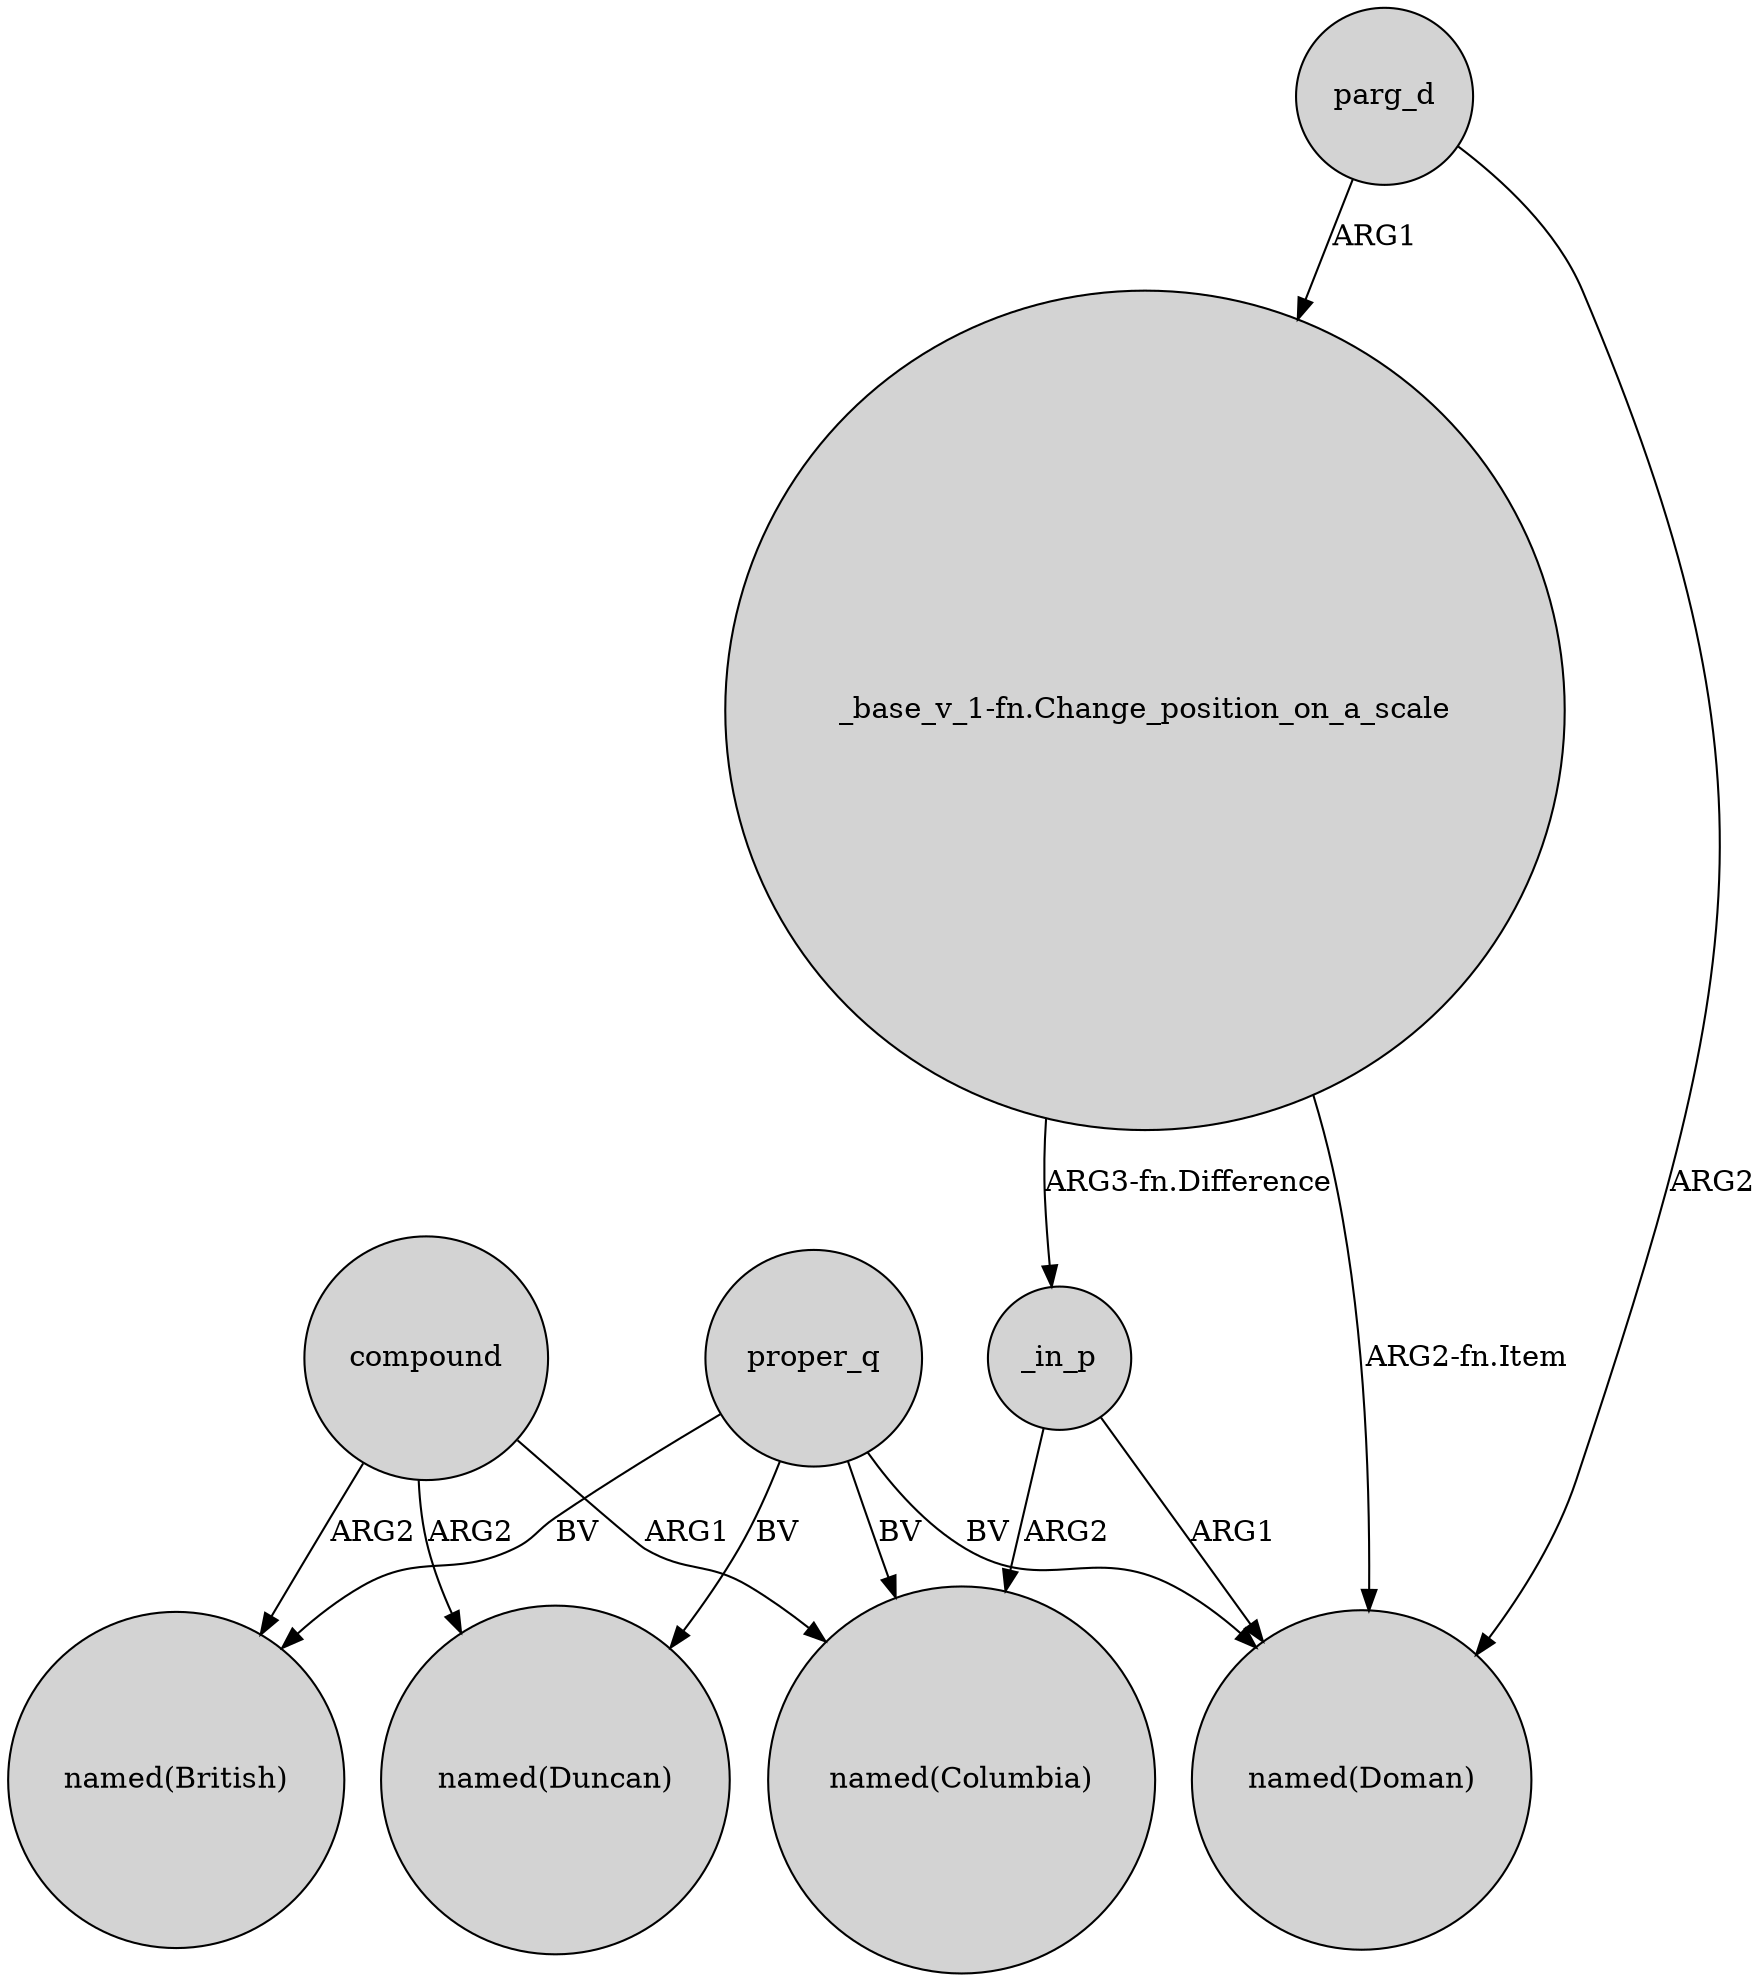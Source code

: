 digraph {
	node [shape=circle style=filled]
	compound -> "named(Duncan)" [label=ARG2]
	compound -> "named(Columbia)" [label=ARG1]
	proper_q -> "named(British)" [label=BV]
	compound -> "named(British)" [label=ARG2]
	_in_p -> "named(Doman)" [label=ARG1]
	proper_q -> "named(Duncan)" [label=BV]
	proper_q -> "named(Doman)" [label=BV]
	parg_d -> "_base_v_1-fn.Change_position_on_a_scale" [label=ARG1]
	_in_p -> "named(Columbia)" [label=ARG2]
	"_base_v_1-fn.Change_position_on_a_scale" -> _in_p [label="ARG3-fn.Difference"]
	proper_q -> "named(Columbia)" [label=BV]
	"_base_v_1-fn.Change_position_on_a_scale" -> "named(Doman)" [label="ARG2-fn.Item"]
	parg_d -> "named(Doman)" [label=ARG2]
}
